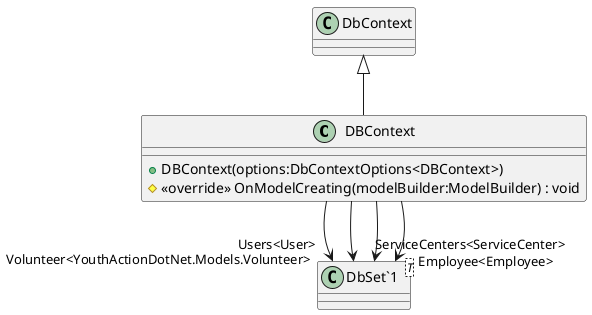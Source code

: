 @startuml
class DBContext {
    + DBContext(options:DbContextOptions<DBContext>)
    # <<override>> OnModelCreating(modelBuilder:ModelBuilder) : void
}
class "DbSet`1"<T> {
}
DbContext <|-- DBContext
DBContext --> "Users<User>" "DbSet`1"
DBContext --> "ServiceCenters<ServiceCenter>" "DbSet`1"
DBContext --> "Employee<Employee>" "DbSet`1"
DBContext --> "Volunteer<YouthActionDotNet.Models.Volunteer>" "DbSet`1"
@enduml
